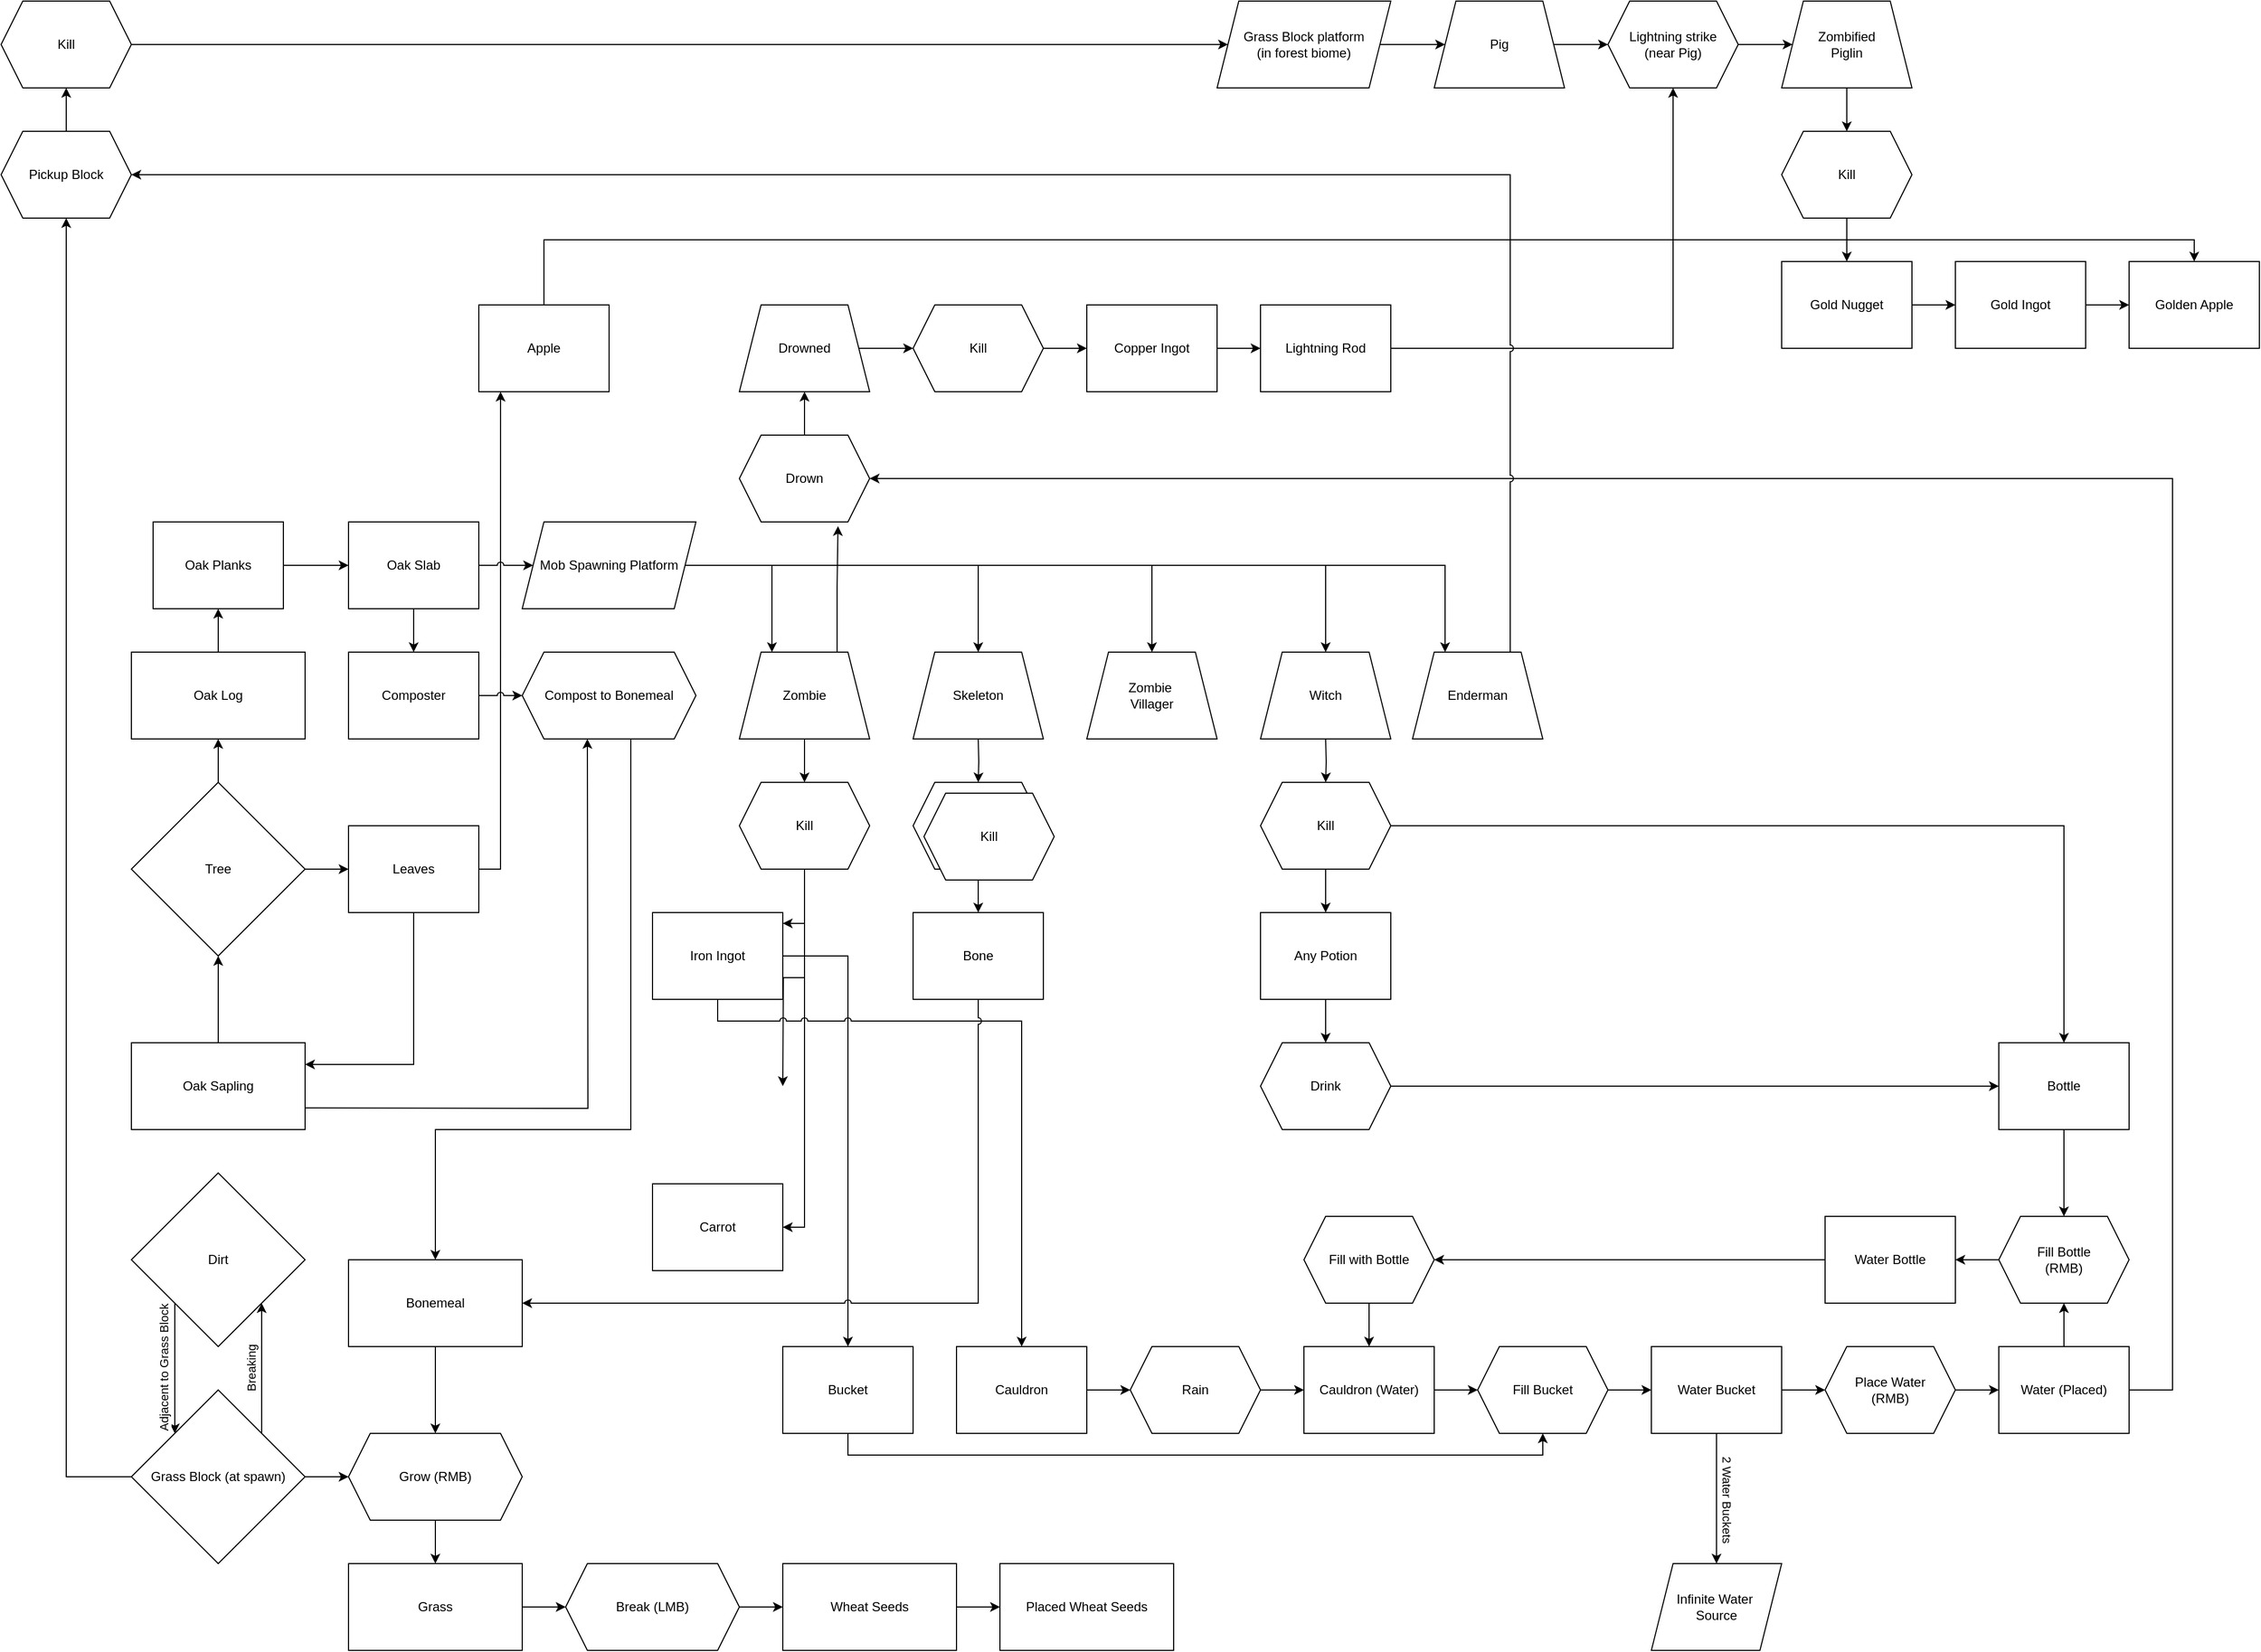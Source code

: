 <mxfile version="21.6.9" type="github">
  <diagram name="Page-1" id="3v3_eF956rP9R1qmj_aP">
    <mxGraphModel dx="2045" dy="1752" grid="1" gridSize="10" guides="1" tooltips="1" connect="1" arrows="1" fold="1" page="1" pageScale="1" pageWidth="850" pageHeight="1100" math="0" shadow="0">
      <root>
        <mxCell id="0" />
        <mxCell id="1" parent="0" />
        <mxCell id="5JplayVHaoEpiO4tG7-x-13" style="edgeStyle=orthogonalEdgeStyle;rounded=0;orthogonalLoop=1;jettySize=auto;html=1;exitX=1;exitY=0.5;exitDx=0;exitDy=0;entryX=0;entryY=0.5;entryDx=0;entryDy=0;" edge="1" parent="1" source="5JplayVHaoEpiO4tG7-x-1" target="5JplayVHaoEpiO4tG7-x-10">
          <mxGeometry relative="1" as="geometry" />
        </mxCell>
        <mxCell id="5JplayVHaoEpiO4tG7-x-17" value="" style="edgeStyle=orthogonalEdgeStyle;rounded=0;orthogonalLoop=1;jettySize=auto;html=1;" edge="1" parent="1" source="5JplayVHaoEpiO4tG7-x-1" target="5JplayVHaoEpiO4tG7-x-16">
          <mxGeometry relative="1" as="geometry" />
        </mxCell>
        <mxCell id="5JplayVHaoEpiO4tG7-x-1" value="Tree" style="rhombus;whiteSpace=wrap;html=1;" vertex="1" parent="1">
          <mxGeometry x="40" y="280" width="160" height="160" as="geometry" />
        </mxCell>
        <mxCell id="5JplayVHaoEpiO4tG7-x-33" style="edgeStyle=orthogonalEdgeStyle;rounded=0;orthogonalLoop=1;jettySize=auto;html=1;exitX=1;exitY=0;exitDx=0;exitDy=0;entryX=1;entryY=1;entryDx=0;entryDy=0;" edge="1" parent="1" source="5JplayVHaoEpiO4tG7-x-5" target="5JplayVHaoEpiO4tG7-x-6">
          <mxGeometry relative="1" as="geometry" />
        </mxCell>
        <mxCell id="5JplayVHaoEpiO4tG7-x-43" value="Breaking" style="edgeLabel;html=1;align=center;verticalAlign=middle;resizable=0;points=[];rotation=-90;" vertex="1" connectable="0" parent="5JplayVHaoEpiO4tG7-x-33">
          <mxGeometry x="-0.064" relative="1" as="geometry">
            <mxPoint x="-10" y="-4" as="offset" />
          </mxGeometry>
        </mxCell>
        <mxCell id="5JplayVHaoEpiO4tG7-x-47" style="edgeStyle=orthogonalEdgeStyle;rounded=0;orthogonalLoop=1;jettySize=auto;html=1;exitX=1;exitY=0.5;exitDx=0;exitDy=0;entryX=0;entryY=0.5;entryDx=0;entryDy=0;" edge="1" parent="1" source="5JplayVHaoEpiO4tG7-x-5" target="5JplayVHaoEpiO4tG7-x-46">
          <mxGeometry relative="1" as="geometry" />
        </mxCell>
        <mxCell id="5JplayVHaoEpiO4tG7-x-189" style="edgeStyle=orthogonalEdgeStyle;rounded=0;orthogonalLoop=1;jettySize=auto;html=1;exitX=0;exitY=0.5;exitDx=0;exitDy=0;entryX=0.5;entryY=1;entryDx=0;entryDy=0;" edge="1" parent="1" source="5JplayVHaoEpiO4tG7-x-5" target="5JplayVHaoEpiO4tG7-x-193">
          <mxGeometry relative="1" as="geometry">
            <mxPoint y="-240" as="targetPoint" />
          </mxGeometry>
        </mxCell>
        <mxCell id="5JplayVHaoEpiO4tG7-x-5" value="Grass Block (at spawn)" style="rhombus;whiteSpace=wrap;html=1;" vertex="1" parent="1">
          <mxGeometry x="40" y="840" width="160" height="160" as="geometry" />
        </mxCell>
        <mxCell id="5JplayVHaoEpiO4tG7-x-32" style="edgeStyle=orthogonalEdgeStyle;rounded=0;orthogonalLoop=1;jettySize=auto;html=1;exitX=0;exitY=1;exitDx=0;exitDy=0;entryX=0;entryY=0;entryDx=0;entryDy=0;" edge="1" parent="1" source="5JplayVHaoEpiO4tG7-x-6" target="5JplayVHaoEpiO4tG7-x-5">
          <mxGeometry relative="1" as="geometry" />
        </mxCell>
        <mxCell id="5JplayVHaoEpiO4tG7-x-45" value="&lt;div&gt;Adjacent to Grass Block&lt;/div&gt;" style="edgeLabel;html=1;align=center;verticalAlign=middle;resizable=0;points=[];rotation=-90;" vertex="1" connectable="0" parent="5JplayVHaoEpiO4tG7-x-32">
          <mxGeometry x="-0.172" y="2" relative="1" as="geometry">
            <mxPoint x="-12" y="10" as="offset" />
          </mxGeometry>
        </mxCell>
        <mxCell id="5JplayVHaoEpiO4tG7-x-6" value="&lt;div&gt;Dirt&lt;br&gt;&lt;/div&gt;" style="rhombus;whiteSpace=wrap;html=1;" vertex="1" parent="1">
          <mxGeometry x="40" y="640" width="160" height="160" as="geometry" />
        </mxCell>
        <mxCell id="5JplayVHaoEpiO4tG7-x-27" style="edgeStyle=orthogonalEdgeStyle;rounded=0;orthogonalLoop=1;jettySize=auto;html=1;exitX=0.5;exitY=1;exitDx=0;exitDy=0;entryX=1;entryY=0.25;entryDx=0;entryDy=0;" edge="1" parent="1" source="5JplayVHaoEpiO4tG7-x-10" target="5JplayVHaoEpiO4tG7-x-14">
          <mxGeometry relative="1" as="geometry" />
        </mxCell>
        <mxCell id="5JplayVHaoEpiO4tG7-x-219" style="edgeStyle=orthogonalEdgeStyle;rounded=0;orthogonalLoop=1;jettySize=auto;html=1;exitX=1;exitY=0.5;exitDx=0;exitDy=0;entryX=0.167;entryY=1;entryDx=0;entryDy=0;entryPerimeter=0;jumpStyle=arc;" edge="1" parent="1" source="5JplayVHaoEpiO4tG7-x-10" target="5JplayVHaoEpiO4tG7-x-221">
          <mxGeometry relative="1" as="geometry">
            <mxPoint x="381" y="-76" as="targetPoint" />
          </mxGeometry>
        </mxCell>
        <mxCell id="5JplayVHaoEpiO4tG7-x-10" value="Leaves" style="rounded=0;whiteSpace=wrap;html=1;" vertex="1" parent="1">
          <mxGeometry x="240" y="320" width="120" height="80" as="geometry" />
        </mxCell>
        <mxCell id="5JplayVHaoEpiO4tG7-x-15" style="edgeStyle=orthogonalEdgeStyle;rounded=0;orthogonalLoop=1;jettySize=auto;html=1;entryX=0.5;entryY=1;entryDx=0;entryDy=0;" edge="1" parent="1" source="5JplayVHaoEpiO4tG7-x-14" target="5JplayVHaoEpiO4tG7-x-1">
          <mxGeometry relative="1" as="geometry" />
        </mxCell>
        <mxCell id="5JplayVHaoEpiO4tG7-x-42" style="edgeStyle=orthogonalEdgeStyle;rounded=0;orthogonalLoop=1;jettySize=auto;html=1;exitX=1;exitY=0.75;exitDx=0;exitDy=0;" edge="1" parent="1">
          <mxGeometry relative="1" as="geometry">
            <mxPoint x="180" y="580" as="sourcePoint" />
            <mxPoint x="460" y="240.0" as="targetPoint" />
          </mxGeometry>
        </mxCell>
        <mxCell id="5JplayVHaoEpiO4tG7-x-14" value="&lt;div&gt;Oak Sapling&lt;/div&gt;" style="rounded=0;whiteSpace=wrap;html=1;" vertex="1" parent="1">
          <mxGeometry x="40" y="520" width="160" height="80" as="geometry" />
        </mxCell>
        <mxCell id="5JplayVHaoEpiO4tG7-x-21" value="" style="edgeStyle=orthogonalEdgeStyle;rounded=0;orthogonalLoop=1;jettySize=auto;html=1;" edge="1" parent="1" source="5JplayVHaoEpiO4tG7-x-16" target="5JplayVHaoEpiO4tG7-x-18">
          <mxGeometry relative="1" as="geometry" />
        </mxCell>
        <mxCell id="5JplayVHaoEpiO4tG7-x-16" value="Oak Log" style="rounded=0;whiteSpace=wrap;html=1;" vertex="1" parent="1">
          <mxGeometry x="40" y="160" width="160" height="80" as="geometry" />
        </mxCell>
        <mxCell id="5JplayVHaoEpiO4tG7-x-23" value="" style="edgeStyle=orthogonalEdgeStyle;rounded=0;orthogonalLoop=1;jettySize=auto;html=1;" edge="1" parent="1" source="5JplayVHaoEpiO4tG7-x-18" target="5JplayVHaoEpiO4tG7-x-22">
          <mxGeometry relative="1" as="geometry" />
        </mxCell>
        <mxCell id="5JplayVHaoEpiO4tG7-x-18" value="Oak Planks" style="rounded=0;whiteSpace=wrap;html=1;" vertex="1" parent="1">
          <mxGeometry x="60" y="40" width="120" height="80" as="geometry" />
        </mxCell>
        <mxCell id="5JplayVHaoEpiO4tG7-x-26" style="edgeStyle=orthogonalEdgeStyle;rounded=0;orthogonalLoop=1;jettySize=auto;html=1;exitX=0.5;exitY=1;exitDx=0;exitDy=0;entryX=0.5;entryY=0;entryDx=0;entryDy=0;" edge="1" parent="1" source="5JplayVHaoEpiO4tG7-x-22" target="5JplayVHaoEpiO4tG7-x-25">
          <mxGeometry relative="1" as="geometry" />
        </mxCell>
        <mxCell id="5JplayVHaoEpiO4tG7-x-60" style="edgeStyle=orthogonalEdgeStyle;rounded=0;orthogonalLoop=1;jettySize=auto;html=1;exitX=1;exitY=0.5;exitDx=0;exitDy=0;entryX=0;entryY=0.5;entryDx=0;entryDy=0;jumpStyle=arc;" edge="1" parent="1" source="5JplayVHaoEpiO4tG7-x-22" target="5JplayVHaoEpiO4tG7-x-59">
          <mxGeometry relative="1" as="geometry" />
        </mxCell>
        <mxCell id="5JplayVHaoEpiO4tG7-x-22" value="Oak Slab" style="rounded=0;whiteSpace=wrap;html=1;" vertex="1" parent="1">
          <mxGeometry x="240" y="40" width="120" height="80" as="geometry" />
        </mxCell>
        <mxCell id="5JplayVHaoEpiO4tG7-x-48" style="edgeStyle=orthogonalEdgeStyle;rounded=0;orthogonalLoop=1;jettySize=auto;html=1;exitX=1;exitY=0.5;exitDx=0;exitDy=0;entryX=0;entryY=0.5;entryDx=0;entryDy=0;jumpStyle=arc;" edge="1" parent="1" source="5JplayVHaoEpiO4tG7-x-25" target="5JplayVHaoEpiO4tG7-x-41">
          <mxGeometry relative="1" as="geometry" />
        </mxCell>
        <mxCell id="5JplayVHaoEpiO4tG7-x-25" value="Composter" style="rounded=0;whiteSpace=wrap;html=1;" vertex="1" parent="1">
          <mxGeometry x="240" y="160" width="120" height="80" as="geometry" />
        </mxCell>
        <mxCell id="5JplayVHaoEpiO4tG7-x-95" style="edgeStyle=orthogonalEdgeStyle;rounded=0;orthogonalLoop=1;jettySize=auto;html=1;exitX=0.625;exitY=1;exitDx=0;exitDy=0;" edge="1" parent="1" source="5JplayVHaoEpiO4tG7-x-41" target="5JplayVHaoEpiO4tG7-x-94">
          <mxGeometry relative="1" as="geometry">
            <Array as="points">
              <mxPoint x="500" y="600" />
              <mxPoint x="320" y="600" />
            </Array>
          </mxGeometry>
        </mxCell>
        <mxCell id="5JplayVHaoEpiO4tG7-x-41" value="Compost to Bonemeal" style="shape=hexagon;perimeter=hexagonPerimeter2;whiteSpace=wrap;html=1;fixedSize=1;" vertex="1" parent="1">
          <mxGeometry x="400" y="160" width="160" height="80" as="geometry" />
        </mxCell>
        <mxCell id="5JplayVHaoEpiO4tG7-x-51" style="edgeStyle=orthogonalEdgeStyle;rounded=0;orthogonalLoop=1;jettySize=auto;html=1;exitX=0.5;exitY=1;exitDx=0;exitDy=0;entryX=0.5;entryY=0;entryDx=0;entryDy=0;" edge="1" parent="1" source="5JplayVHaoEpiO4tG7-x-46" target="5JplayVHaoEpiO4tG7-x-50">
          <mxGeometry relative="1" as="geometry" />
        </mxCell>
        <mxCell id="5JplayVHaoEpiO4tG7-x-46" value="Grow (RMB)" style="shape=hexagon;perimeter=hexagonPerimeter2;whiteSpace=wrap;html=1;fixedSize=1;" vertex="1" parent="1">
          <mxGeometry x="240" y="880" width="160" height="80" as="geometry" />
        </mxCell>
        <mxCell id="5JplayVHaoEpiO4tG7-x-53" style="edgeStyle=orthogonalEdgeStyle;rounded=0;orthogonalLoop=1;jettySize=auto;html=1;exitX=1;exitY=0.5;exitDx=0;exitDy=0;entryX=0;entryY=0.5;entryDx=0;entryDy=0;" edge="1" parent="1" source="5JplayVHaoEpiO4tG7-x-50" target="5JplayVHaoEpiO4tG7-x-52">
          <mxGeometry relative="1" as="geometry" />
        </mxCell>
        <mxCell id="5JplayVHaoEpiO4tG7-x-50" value="Grass" style="rounded=0;whiteSpace=wrap;html=1;" vertex="1" parent="1">
          <mxGeometry x="240" y="1000" width="160" height="80" as="geometry" />
        </mxCell>
        <mxCell id="5JplayVHaoEpiO4tG7-x-58" style="edgeStyle=orthogonalEdgeStyle;rounded=0;orthogonalLoop=1;jettySize=auto;html=1;exitX=1;exitY=0.5;exitDx=0;exitDy=0;entryX=0;entryY=0.5;entryDx=0;entryDy=0;" edge="1" parent="1" source="5JplayVHaoEpiO4tG7-x-52" target="5JplayVHaoEpiO4tG7-x-57">
          <mxGeometry relative="1" as="geometry" />
        </mxCell>
        <mxCell id="5JplayVHaoEpiO4tG7-x-52" value="&lt;div&gt;Break (LMB)&lt;/div&gt;" style="shape=hexagon;perimeter=hexagonPerimeter2;whiteSpace=wrap;html=1;fixedSize=1;" vertex="1" parent="1">
          <mxGeometry x="440" y="1000" width="160" height="80" as="geometry" />
        </mxCell>
        <mxCell id="5JplayVHaoEpiO4tG7-x-67" value="" style="edgeStyle=orthogonalEdgeStyle;rounded=0;orthogonalLoop=1;jettySize=auto;html=1;" edge="1" parent="1" source="5JplayVHaoEpiO4tG7-x-57" target="5JplayVHaoEpiO4tG7-x-66">
          <mxGeometry relative="1" as="geometry" />
        </mxCell>
        <mxCell id="5JplayVHaoEpiO4tG7-x-57" value="Wheat Seeds" style="rounded=0;whiteSpace=wrap;html=1;" vertex="1" parent="1">
          <mxGeometry x="640" y="1000" width="160" height="80" as="geometry" />
        </mxCell>
        <mxCell id="5JplayVHaoEpiO4tG7-x-65" style="edgeStyle=orthogonalEdgeStyle;rounded=0;orthogonalLoop=1;jettySize=auto;html=1;exitX=1;exitY=0.5;exitDx=0;exitDy=0;entryX=0.5;entryY=0;entryDx=0;entryDy=0;" edge="1" parent="1" source="5JplayVHaoEpiO4tG7-x-59" target="5JplayVHaoEpiO4tG7-x-63">
          <mxGeometry relative="1" as="geometry" />
        </mxCell>
        <mxCell id="5JplayVHaoEpiO4tG7-x-80" style="edgeStyle=orthogonalEdgeStyle;rounded=0;orthogonalLoop=1;jettySize=auto;html=1;exitX=1;exitY=0.5;exitDx=0;exitDy=0;" edge="1" parent="1" source="5JplayVHaoEpiO4tG7-x-59" target="5JplayVHaoEpiO4tG7-x-77">
          <mxGeometry relative="1" as="geometry" />
        </mxCell>
        <mxCell id="5JplayVHaoEpiO4tG7-x-111" style="edgeStyle=orthogonalEdgeStyle;rounded=0;orthogonalLoop=1;jettySize=auto;html=1;exitX=1;exitY=0.5;exitDx=0;exitDy=0;entryX=0.5;entryY=0;entryDx=0;entryDy=0;" edge="1" parent="1" source="5JplayVHaoEpiO4tG7-x-59" target="5JplayVHaoEpiO4tG7-x-108">
          <mxGeometry relative="1" as="geometry" />
        </mxCell>
        <mxCell id="5JplayVHaoEpiO4tG7-x-169" style="edgeStyle=orthogonalEdgeStyle;rounded=0;orthogonalLoop=1;jettySize=auto;html=1;exitX=1;exitY=0.5;exitDx=0;exitDy=0;entryX=0.25;entryY=0;entryDx=0;entryDy=0;" edge="1" parent="1" source="5JplayVHaoEpiO4tG7-x-59" target="5JplayVHaoEpiO4tG7-x-62">
          <mxGeometry relative="1" as="geometry" />
        </mxCell>
        <mxCell id="5JplayVHaoEpiO4tG7-x-188" style="edgeStyle=orthogonalEdgeStyle;rounded=0;orthogonalLoop=1;jettySize=auto;html=1;exitX=1;exitY=0.5;exitDx=0;exitDy=0;entryX=0.25;entryY=0;entryDx=0;entryDy=0;" edge="1" parent="1" source="5JplayVHaoEpiO4tG7-x-59" target="5JplayVHaoEpiO4tG7-x-187">
          <mxGeometry relative="1" as="geometry" />
        </mxCell>
        <mxCell id="5JplayVHaoEpiO4tG7-x-59" value="Mob Spawning Platform" style="shape=parallelogram;perimeter=parallelogramPerimeter;whiteSpace=wrap;html=1;fixedSize=1;" vertex="1" parent="1">
          <mxGeometry x="400" y="40" width="160" height="80" as="geometry" />
        </mxCell>
        <mxCell id="5JplayVHaoEpiO4tG7-x-70" value="" style="edgeStyle=orthogonalEdgeStyle;rounded=0;orthogonalLoop=1;jettySize=auto;html=1;" edge="1" parent="1" source="5JplayVHaoEpiO4tG7-x-62" target="5JplayVHaoEpiO4tG7-x-68">
          <mxGeometry relative="1" as="geometry" />
        </mxCell>
        <mxCell id="5JplayVHaoEpiO4tG7-x-172" style="edgeStyle=orthogonalEdgeStyle;rounded=0;orthogonalLoop=1;jettySize=auto;html=1;exitX=0.75;exitY=0;exitDx=0;exitDy=0;entryX=0.757;entryY=1.048;entryDx=0;entryDy=0;entryPerimeter=0;" edge="1" parent="1" source="5JplayVHaoEpiO4tG7-x-62" target="5JplayVHaoEpiO4tG7-x-171">
          <mxGeometry relative="1" as="geometry" />
        </mxCell>
        <mxCell id="5JplayVHaoEpiO4tG7-x-62" value="Zombie" style="shape=trapezoid;perimeter=trapezoidPerimeter;whiteSpace=wrap;html=1;fixedSize=1;" vertex="1" parent="1">
          <mxGeometry x="600" y="160" width="120" height="80" as="geometry" />
        </mxCell>
        <mxCell id="5JplayVHaoEpiO4tG7-x-63" value="&lt;div&gt;Skeleton&lt;/div&gt;" style="shape=trapezoid;perimeter=trapezoidPerimeter;whiteSpace=wrap;html=1;fixedSize=1;" vertex="1" parent="1">
          <mxGeometry x="760" y="160" width="120" height="80" as="geometry" />
        </mxCell>
        <mxCell id="5JplayVHaoEpiO4tG7-x-66" value="Placed Wheat Seeds" style="rounded=0;whiteSpace=wrap;html=1;" vertex="1" parent="1">
          <mxGeometry x="840" y="1000" width="160" height="80" as="geometry" />
        </mxCell>
        <mxCell id="5JplayVHaoEpiO4tG7-x-86" style="edgeStyle=orthogonalEdgeStyle;rounded=0;orthogonalLoop=1;jettySize=auto;html=1;exitX=0.5;exitY=1;exitDx=0;exitDy=0;" edge="1" parent="1" source="5JplayVHaoEpiO4tG7-x-68">
          <mxGeometry relative="1" as="geometry">
            <mxPoint x="640" y="410" as="targetPoint" />
            <Array as="points">
              <mxPoint x="660" y="410" />
              <mxPoint x="640" y="410" />
            </Array>
          </mxGeometry>
        </mxCell>
        <mxCell id="5JplayVHaoEpiO4tG7-x-88" style="edgeStyle=orthogonalEdgeStyle;rounded=0;orthogonalLoop=1;jettySize=auto;html=1;exitX=0.5;exitY=1;exitDx=0;exitDy=0;entryX=1;entryY=0.5;entryDx=0;entryDy=0;" edge="1" parent="1" source="5JplayVHaoEpiO4tG7-x-68">
          <mxGeometry relative="1" as="geometry">
            <mxPoint x="640" y="560" as="targetPoint" />
          </mxGeometry>
        </mxCell>
        <mxCell id="5JplayVHaoEpiO4tG7-x-90" style="edgeStyle=orthogonalEdgeStyle;rounded=0;orthogonalLoop=1;jettySize=auto;html=1;exitX=0.5;exitY=1;exitDx=0;exitDy=0;entryX=1;entryY=0.5;entryDx=0;entryDy=0;" edge="1" parent="1" source="5JplayVHaoEpiO4tG7-x-68" target="5JplayVHaoEpiO4tG7-x-89">
          <mxGeometry relative="1" as="geometry" />
        </mxCell>
        <mxCell id="5JplayVHaoEpiO4tG7-x-68" value="Kill" style="shape=hexagon;perimeter=hexagonPerimeter2;whiteSpace=wrap;html=1;fixedSize=1;" vertex="1" parent="1">
          <mxGeometry x="600" y="280" width="120" height="80" as="geometry" />
        </mxCell>
        <mxCell id="5JplayVHaoEpiO4tG7-x-73" value="" style="edgeStyle=orthogonalEdgeStyle;rounded=0;orthogonalLoop=1;jettySize=auto;html=1;" edge="1" parent="1" target="5JplayVHaoEpiO4tG7-x-74">
          <mxGeometry relative="1" as="geometry">
            <mxPoint x="820" y="240" as="sourcePoint" />
          </mxGeometry>
        </mxCell>
        <mxCell id="5JplayVHaoEpiO4tG7-x-97" style="edgeStyle=orthogonalEdgeStyle;rounded=0;orthogonalLoop=1;jettySize=auto;html=1;exitX=0.5;exitY=1;exitDx=0;exitDy=0;entryX=0.5;entryY=0;entryDx=0;entryDy=0;" edge="1" parent="1" source="5JplayVHaoEpiO4tG7-x-74" target="5JplayVHaoEpiO4tG7-x-96">
          <mxGeometry relative="1" as="geometry" />
        </mxCell>
        <mxCell id="5JplayVHaoEpiO4tG7-x-74" value="Kill" style="shape=hexagon;perimeter=hexagonPerimeter2;whiteSpace=wrap;html=1;fixedSize=1;" vertex="1" parent="1">
          <mxGeometry x="760" y="280" width="120" height="80" as="geometry" />
        </mxCell>
        <mxCell id="5JplayVHaoEpiO4tG7-x-77" value="&lt;div&gt;Zombie&amp;nbsp;&lt;/div&gt;&lt;div&gt;Villager&lt;/div&gt;" style="shape=trapezoid;perimeter=trapezoidPerimeter;whiteSpace=wrap;html=1;fixedSize=1;" vertex="1" parent="1">
          <mxGeometry x="920" y="160" width="120" height="80" as="geometry" />
        </mxCell>
        <mxCell id="5JplayVHaoEpiO4tG7-x-123" style="edgeStyle=orthogonalEdgeStyle;rounded=0;orthogonalLoop=1;jettySize=auto;html=1;exitX=1;exitY=0.5;exitDx=0;exitDy=0;entryX=0.5;entryY=0;entryDx=0;entryDy=0;" edge="1" parent="1" source="5JplayVHaoEpiO4tG7-x-84" target="5JplayVHaoEpiO4tG7-x-100">
          <mxGeometry relative="1" as="geometry" />
        </mxCell>
        <mxCell id="5JplayVHaoEpiO4tG7-x-131" style="edgeStyle=orthogonalEdgeStyle;rounded=0;orthogonalLoop=1;jettySize=auto;html=1;exitX=0.5;exitY=1;exitDx=0;exitDy=0;jumpStyle=arc;" edge="1" parent="1" source="5JplayVHaoEpiO4tG7-x-84" target="5JplayVHaoEpiO4tG7-x-101">
          <mxGeometry relative="1" as="geometry">
            <Array as="points">
              <mxPoint x="580" y="500" />
              <mxPoint x="860" y="500" />
            </Array>
          </mxGeometry>
        </mxCell>
        <mxCell id="5JplayVHaoEpiO4tG7-x-84" value="Iron Ingot" style="rounded=0;whiteSpace=wrap;html=1;" vertex="1" parent="1">
          <mxGeometry x="520" y="400" width="120" height="80" as="geometry" />
        </mxCell>
        <mxCell id="5JplayVHaoEpiO4tG7-x-89" value="Carrot" style="rounded=0;whiteSpace=wrap;html=1;" vertex="1" parent="1">
          <mxGeometry x="520" y="650" width="120" height="80" as="geometry" />
        </mxCell>
        <mxCell id="5JplayVHaoEpiO4tG7-x-99" value="" style="edgeStyle=orthogonalEdgeStyle;rounded=0;orthogonalLoop=1;jettySize=auto;html=1;" edge="1" parent="1" source="5JplayVHaoEpiO4tG7-x-94" target="5JplayVHaoEpiO4tG7-x-46">
          <mxGeometry relative="1" as="geometry" />
        </mxCell>
        <mxCell id="5JplayVHaoEpiO4tG7-x-94" value="Bonemeal" style="rounded=0;whiteSpace=wrap;html=1;" vertex="1" parent="1">
          <mxGeometry x="240" y="720" width="160" height="80" as="geometry" />
        </mxCell>
        <mxCell id="5JplayVHaoEpiO4tG7-x-129" style="edgeStyle=orthogonalEdgeStyle;rounded=0;orthogonalLoop=1;jettySize=auto;html=1;exitX=0.5;exitY=1;exitDx=0;exitDy=0;entryX=1;entryY=0.5;entryDx=0;entryDy=0;jumpStyle=arc;" edge="1" parent="1" source="5JplayVHaoEpiO4tG7-x-96" target="5JplayVHaoEpiO4tG7-x-94">
          <mxGeometry relative="1" as="geometry" />
        </mxCell>
        <mxCell id="5JplayVHaoEpiO4tG7-x-96" value="Bone" style="rounded=0;whiteSpace=wrap;html=1;" vertex="1" parent="1">
          <mxGeometry x="760" y="400" width="120" height="80" as="geometry" />
        </mxCell>
        <mxCell id="5JplayVHaoEpiO4tG7-x-141" style="edgeStyle=orthogonalEdgeStyle;rounded=0;orthogonalLoop=1;jettySize=auto;html=1;exitX=0.5;exitY=1;exitDx=0;exitDy=0;entryX=0.5;entryY=1;entryDx=0;entryDy=0;" edge="1" parent="1" source="5JplayVHaoEpiO4tG7-x-100" target="5JplayVHaoEpiO4tG7-x-140">
          <mxGeometry relative="1" as="geometry" />
        </mxCell>
        <mxCell id="5JplayVHaoEpiO4tG7-x-100" value="Bucket" style="rounded=0;whiteSpace=wrap;html=1;" vertex="1" parent="1">
          <mxGeometry x="640" y="800" width="120" height="80" as="geometry" />
        </mxCell>
        <mxCell id="5JplayVHaoEpiO4tG7-x-133" style="edgeStyle=orthogonalEdgeStyle;rounded=0;orthogonalLoop=1;jettySize=auto;html=1;exitX=1;exitY=0.5;exitDx=0;exitDy=0;entryX=0;entryY=0.5;entryDx=0;entryDy=0;" edge="1" parent="1" source="5JplayVHaoEpiO4tG7-x-101" target="5JplayVHaoEpiO4tG7-x-132">
          <mxGeometry relative="1" as="geometry" />
        </mxCell>
        <mxCell id="5JplayVHaoEpiO4tG7-x-101" value="Cauldron" style="rounded=0;whiteSpace=wrap;html=1;" vertex="1" parent="1">
          <mxGeometry x="800" y="800" width="120" height="80" as="geometry" />
        </mxCell>
        <mxCell id="5JplayVHaoEpiO4tG7-x-108" value="Witch" style="shape=trapezoid;perimeter=trapezoidPerimeter;whiteSpace=wrap;html=1;fixedSize=1;" vertex="1" parent="1">
          <mxGeometry x="1080" y="160" width="120" height="80" as="geometry" />
        </mxCell>
        <mxCell id="5JplayVHaoEpiO4tG7-x-109" value="" style="edgeStyle=orthogonalEdgeStyle;rounded=0;orthogonalLoop=1;jettySize=auto;html=1;" edge="1" parent="1" target="5JplayVHaoEpiO4tG7-x-110">
          <mxGeometry relative="1" as="geometry">
            <mxPoint x="1140" y="240" as="sourcePoint" />
          </mxGeometry>
        </mxCell>
        <mxCell id="5JplayVHaoEpiO4tG7-x-116" value="" style="edgeStyle=orthogonalEdgeStyle;rounded=0;orthogonalLoop=1;jettySize=auto;html=1;" edge="1" parent="1" source="5JplayVHaoEpiO4tG7-x-110" target="5JplayVHaoEpiO4tG7-x-115">
          <mxGeometry relative="1" as="geometry" />
        </mxCell>
        <mxCell id="5JplayVHaoEpiO4tG7-x-117" style="edgeStyle=orthogonalEdgeStyle;rounded=0;orthogonalLoop=1;jettySize=auto;html=1;exitX=1;exitY=0.5;exitDx=0;exitDy=0;entryX=0.5;entryY=0;entryDx=0;entryDy=0;" edge="1" parent="1" source="5JplayVHaoEpiO4tG7-x-110" target="5JplayVHaoEpiO4tG7-x-112">
          <mxGeometry relative="1" as="geometry" />
        </mxCell>
        <mxCell id="5JplayVHaoEpiO4tG7-x-110" value="Kill" style="shape=hexagon;perimeter=hexagonPerimeter2;whiteSpace=wrap;html=1;fixedSize=1;" vertex="1" parent="1">
          <mxGeometry x="1080" y="280" width="120" height="80" as="geometry" />
        </mxCell>
        <mxCell id="5JplayVHaoEpiO4tG7-x-155" style="edgeStyle=orthogonalEdgeStyle;rounded=0;orthogonalLoop=1;jettySize=auto;html=1;exitX=0.5;exitY=1;exitDx=0;exitDy=0;entryX=0.5;entryY=0;entryDx=0;entryDy=0;" edge="1" parent="1" source="5JplayVHaoEpiO4tG7-x-112" target="5JplayVHaoEpiO4tG7-x-154">
          <mxGeometry relative="1" as="geometry" />
        </mxCell>
        <mxCell id="5JplayVHaoEpiO4tG7-x-112" value="Bottle" style="rounded=0;whiteSpace=wrap;html=1;" vertex="1" parent="1">
          <mxGeometry x="1760" y="520" width="120" height="80" as="geometry" />
        </mxCell>
        <mxCell id="5JplayVHaoEpiO4tG7-x-119" value="" style="edgeStyle=orthogonalEdgeStyle;rounded=0;orthogonalLoop=1;jettySize=auto;html=1;" edge="1" parent="1" source="5JplayVHaoEpiO4tG7-x-115">
          <mxGeometry relative="1" as="geometry">
            <mxPoint x="1140" y="520" as="targetPoint" />
          </mxGeometry>
        </mxCell>
        <mxCell id="5JplayVHaoEpiO4tG7-x-115" value="Any Potion" style="rounded=0;whiteSpace=wrap;html=1;" vertex="1" parent="1">
          <mxGeometry x="1080" y="400" width="120" height="80" as="geometry" />
        </mxCell>
        <mxCell id="5JplayVHaoEpiO4tG7-x-136" style="edgeStyle=orthogonalEdgeStyle;rounded=0;orthogonalLoop=1;jettySize=auto;html=1;exitX=1;exitY=0.5;exitDx=0;exitDy=0;" edge="1" parent="1" source="5JplayVHaoEpiO4tG7-x-121" target="5JplayVHaoEpiO4tG7-x-112">
          <mxGeometry relative="1" as="geometry" />
        </mxCell>
        <mxCell id="5JplayVHaoEpiO4tG7-x-121" value="Drink" style="shape=hexagon;perimeter=hexagonPerimeter2;whiteSpace=wrap;html=1;fixedSize=1;" vertex="1" parent="1">
          <mxGeometry x="1080" y="520" width="120" height="80" as="geometry" />
        </mxCell>
        <mxCell id="5JplayVHaoEpiO4tG7-x-135" style="edgeStyle=orthogonalEdgeStyle;rounded=0;orthogonalLoop=1;jettySize=auto;html=1;exitX=1;exitY=0.5;exitDx=0;exitDy=0;entryX=0;entryY=0.5;entryDx=0;entryDy=0;" edge="1" parent="1" source="5JplayVHaoEpiO4tG7-x-132" target="5JplayVHaoEpiO4tG7-x-134">
          <mxGeometry relative="1" as="geometry" />
        </mxCell>
        <mxCell id="5JplayVHaoEpiO4tG7-x-132" value="Rain" style="shape=hexagon;perimeter=hexagonPerimeter2;whiteSpace=wrap;html=1;fixedSize=1;" vertex="1" parent="1">
          <mxGeometry x="960" y="800" width="120" height="80" as="geometry" />
        </mxCell>
        <mxCell id="5JplayVHaoEpiO4tG7-x-142" value="" style="edgeStyle=orthogonalEdgeStyle;rounded=0;orthogonalLoop=1;jettySize=auto;html=1;" edge="1" parent="1" source="5JplayVHaoEpiO4tG7-x-134" target="5JplayVHaoEpiO4tG7-x-140">
          <mxGeometry relative="1" as="geometry" />
        </mxCell>
        <mxCell id="5JplayVHaoEpiO4tG7-x-134" value="Cauldron (Water)" style="rounded=0;whiteSpace=wrap;html=1;" vertex="1" parent="1">
          <mxGeometry x="1120" y="800" width="120" height="80" as="geometry" />
        </mxCell>
        <mxCell id="5JplayVHaoEpiO4tG7-x-148" style="edgeStyle=orthogonalEdgeStyle;rounded=0;orthogonalLoop=1;jettySize=auto;html=1;exitX=1;exitY=0.5;exitDx=0;exitDy=0;entryX=0;entryY=0.5;entryDx=0;entryDy=0;" edge="1" parent="1" source="5JplayVHaoEpiO4tG7-x-140" target="5JplayVHaoEpiO4tG7-x-146">
          <mxGeometry relative="1" as="geometry" />
        </mxCell>
        <mxCell id="5JplayVHaoEpiO4tG7-x-140" value="Fill Bucket" style="shape=hexagon;perimeter=hexagonPerimeter2;whiteSpace=wrap;html=1;fixedSize=1;" vertex="1" parent="1">
          <mxGeometry x="1280" y="800" width="120" height="80" as="geometry" />
        </mxCell>
        <mxCell id="5JplayVHaoEpiO4tG7-x-150" value="" style="edgeStyle=orthogonalEdgeStyle;rounded=0;orthogonalLoop=1;jettySize=auto;html=1;" edge="1" parent="1" source="5JplayVHaoEpiO4tG7-x-146" target="5JplayVHaoEpiO4tG7-x-149">
          <mxGeometry relative="1" as="geometry" />
        </mxCell>
        <mxCell id="5JplayVHaoEpiO4tG7-x-166" style="edgeStyle=orthogonalEdgeStyle;rounded=0;orthogonalLoop=1;jettySize=auto;html=1;exitX=0.5;exitY=1;exitDx=0;exitDy=0;" edge="1" parent="1" source="5JplayVHaoEpiO4tG7-x-146" target="5JplayVHaoEpiO4tG7-x-165">
          <mxGeometry relative="1" as="geometry" />
        </mxCell>
        <mxCell id="5JplayVHaoEpiO4tG7-x-167" value="2 Water Buckets" style="edgeLabel;html=1;align=center;verticalAlign=middle;resizable=0;points=[];rotation=90;" vertex="1" connectable="0" parent="5JplayVHaoEpiO4tG7-x-166">
          <mxGeometry x="0.121" y="-2" relative="1" as="geometry">
            <mxPoint x="12" y="-7" as="offset" />
          </mxGeometry>
        </mxCell>
        <mxCell id="5JplayVHaoEpiO4tG7-x-146" value="Water Bucket" style="rounded=0;whiteSpace=wrap;html=1;" vertex="1" parent="1">
          <mxGeometry x="1440" y="800" width="120" height="80" as="geometry" />
        </mxCell>
        <mxCell id="5JplayVHaoEpiO4tG7-x-153" style="edgeStyle=orthogonalEdgeStyle;rounded=0;orthogonalLoop=1;jettySize=auto;html=1;exitX=1;exitY=0.5;exitDx=0;exitDy=0;entryX=0;entryY=0.5;entryDx=0;entryDy=0;" edge="1" parent="1" source="5JplayVHaoEpiO4tG7-x-149" target="5JplayVHaoEpiO4tG7-x-152">
          <mxGeometry relative="1" as="geometry" />
        </mxCell>
        <mxCell id="5JplayVHaoEpiO4tG7-x-149" value="Place Water&lt;br&gt;(RMB)" style="shape=hexagon;perimeter=hexagonPerimeter2;whiteSpace=wrap;html=1;fixedSize=1;" vertex="1" parent="1">
          <mxGeometry x="1600" y="800" width="120" height="80" as="geometry" />
        </mxCell>
        <mxCell id="5JplayVHaoEpiO4tG7-x-156" style="edgeStyle=orthogonalEdgeStyle;rounded=0;orthogonalLoop=1;jettySize=auto;html=1;exitX=0.5;exitY=0;exitDx=0;exitDy=0;entryX=0.5;entryY=1;entryDx=0;entryDy=0;" edge="1" parent="1" source="5JplayVHaoEpiO4tG7-x-152" target="5JplayVHaoEpiO4tG7-x-154">
          <mxGeometry relative="1" as="geometry" />
        </mxCell>
        <mxCell id="5JplayVHaoEpiO4tG7-x-173" style="edgeStyle=orthogonalEdgeStyle;rounded=0;orthogonalLoop=1;jettySize=auto;html=1;exitX=1;exitY=0.5;exitDx=0;exitDy=0;entryX=1;entryY=0.5;entryDx=0;entryDy=0;" edge="1" parent="1" source="5JplayVHaoEpiO4tG7-x-152" target="5JplayVHaoEpiO4tG7-x-171">
          <mxGeometry relative="1" as="geometry">
            <mxPoint x="930" y="-70" as="targetPoint" />
            <Array as="points">
              <mxPoint x="1920" y="840" />
              <mxPoint x="1920" />
            </Array>
          </mxGeometry>
        </mxCell>
        <mxCell id="5JplayVHaoEpiO4tG7-x-152" value="Water (Placed)" style="rounded=0;whiteSpace=wrap;html=1;" vertex="1" parent="1">
          <mxGeometry x="1760" y="800" width="120" height="80" as="geometry" />
        </mxCell>
        <mxCell id="5JplayVHaoEpiO4tG7-x-160" value="" style="edgeStyle=orthogonalEdgeStyle;rounded=0;orthogonalLoop=1;jettySize=auto;html=1;" edge="1" parent="1" source="5JplayVHaoEpiO4tG7-x-154" target="5JplayVHaoEpiO4tG7-x-159">
          <mxGeometry relative="1" as="geometry" />
        </mxCell>
        <mxCell id="5JplayVHaoEpiO4tG7-x-154" value="&lt;div&gt;Fill Bottle &lt;br&gt;&lt;/div&gt;&lt;div&gt;(RMB)&lt;br&gt;&lt;/div&gt;" style="shape=hexagon;perimeter=hexagonPerimeter2;whiteSpace=wrap;html=1;fixedSize=1;" vertex="1" parent="1">
          <mxGeometry x="1760" y="680" width="120" height="80" as="geometry" />
        </mxCell>
        <mxCell id="5JplayVHaoEpiO4tG7-x-162" style="edgeStyle=orthogonalEdgeStyle;rounded=0;orthogonalLoop=1;jettySize=auto;html=1;exitX=0;exitY=0.5;exitDx=0;exitDy=0;entryX=1;entryY=0.5;entryDx=0;entryDy=0;" edge="1" parent="1" source="5JplayVHaoEpiO4tG7-x-159" target="5JplayVHaoEpiO4tG7-x-161">
          <mxGeometry relative="1" as="geometry" />
        </mxCell>
        <mxCell id="5JplayVHaoEpiO4tG7-x-159" value="Water Bottle" style="rounded=0;whiteSpace=wrap;html=1;" vertex="1" parent="1">
          <mxGeometry x="1600" y="680" width="120" height="80" as="geometry" />
        </mxCell>
        <mxCell id="5JplayVHaoEpiO4tG7-x-163" style="edgeStyle=orthogonalEdgeStyle;rounded=0;orthogonalLoop=1;jettySize=auto;html=1;exitX=0.5;exitY=1;exitDx=0;exitDy=0;entryX=0.5;entryY=0;entryDx=0;entryDy=0;" edge="1" parent="1" source="5JplayVHaoEpiO4tG7-x-161" target="5JplayVHaoEpiO4tG7-x-134">
          <mxGeometry relative="1" as="geometry" />
        </mxCell>
        <mxCell id="5JplayVHaoEpiO4tG7-x-161" value="Fill with Bottle" style="shape=hexagon;perimeter=hexagonPerimeter2;whiteSpace=wrap;html=1;fixedSize=1;" vertex="1" parent="1">
          <mxGeometry x="1120" y="680" width="120" height="80" as="geometry" />
        </mxCell>
        <mxCell id="5JplayVHaoEpiO4tG7-x-165" value="&lt;div&gt;Infinite Water&amp;nbsp;&lt;/div&gt;&lt;div&gt;Source&lt;/div&gt;" style="shape=parallelogram;perimeter=parallelogramPerimeter;whiteSpace=wrap;html=1;fixedSize=1;" vertex="1" parent="1">
          <mxGeometry x="1440" y="1000" width="120" height="80" as="geometry" />
        </mxCell>
        <mxCell id="5JplayVHaoEpiO4tG7-x-177" style="edgeStyle=orthogonalEdgeStyle;rounded=0;orthogonalLoop=1;jettySize=auto;html=1;exitX=0.5;exitY=0;exitDx=0;exitDy=0;entryX=0.5;entryY=1;entryDx=0;entryDy=0;" edge="1" parent="1" source="5JplayVHaoEpiO4tG7-x-171" target="5JplayVHaoEpiO4tG7-x-176">
          <mxGeometry relative="1" as="geometry" />
        </mxCell>
        <mxCell id="5JplayVHaoEpiO4tG7-x-171" value="&lt;div&gt;Drown&lt;/div&gt;" style="shape=hexagon;perimeter=hexagonPerimeter2;whiteSpace=wrap;html=1;fixedSize=1;" vertex="1" parent="1">
          <mxGeometry x="600" y="-40" width="120" height="80" as="geometry" />
        </mxCell>
        <mxCell id="5JplayVHaoEpiO4tG7-x-180" style="edgeStyle=orthogonalEdgeStyle;rounded=0;orthogonalLoop=1;jettySize=auto;html=1;exitX=1;exitY=0.5;exitDx=0;exitDy=0;entryX=0;entryY=0.5;entryDx=0;entryDy=0;" edge="1" parent="1" source="5JplayVHaoEpiO4tG7-x-176" target="5JplayVHaoEpiO4tG7-x-179">
          <mxGeometry relative="1" as="geometry" />
        </mxCell>
        <mxCell id="5JplayVHaoEpiO4tG7-x-176" value="Drowned" style="shape=trapezoid;perimeter=trapezoidPerimeter;whiteSpace=wrap;html=1;fixedSize=1;" vertex="1" parent="1">
          <mxGeometry x="600" y="-160" width="120" height="80" as="geometry" />
        </mxCell>
        <mxCell id="5JplayVHaoEpiO4tG7-x-183" style="edgeStyle=orthogonalEdgeStyle;rounded=0;orthogonalLoop=1;jettySize=auto;html=1;exitX=1;exitY=0.5;exitDx=0;exitDy=0;entryX=0;entryY=0.5;entryDx=0;entryDy=0;" edge="1" parent="1" source="5JplayVHaoEpiO4tG7-x-179" target="5JplayVHaoEpiO4tG7-x-182">
          <mxGeometry relative="1" as="geometry" />
        </mxCell>
        <mxCell id="5JplayVHaoEpiO4tG7-x-179" value="Kill" style="shape=hexagon;perimeter=hexagonPerimeter2;whiteSpace=wrap;html=1;fixedSize=1;" vertex="1" parent="1">
          <mxGeometry x="760" y="-160" width="120" height="80" as="geometry" />
        </mxCell>
        <mxCell id="5JplayVHaoEpiO4tG7-x-185" value="" style="edgeStyle=orthogonalEdgeStyle;rounded=0;orthogonalLoop=1;jettySize=auto;html=1;" edge="1" parent="1" source="5JplayVHaoEpiO4tG7-x-182" target="5JplayVHaoEpiO4tG7-x-184">
          <mxGeometry relative="1" as="geometry" />
        </mxCell>
        <mxCell id="5JplayVHaoEpiO4tG7-x-182" value="Copper Ingot" style="rounded=0;whiteSpace=wrap;html=1;" vertex="1" parent="1">
          <mxGeometry x="920" y="-160" width="120" height="80" as="geometry" />
        </mxCell>
        <mxCell id="5JplayVHaoEpiO4tG7-x-205" style="edgeStyle=orthogonalEdgeStyle;rounded=0;orthogonalLoop=1;jettySize=auto;html=1;exitX=1;exitY=0.5;exitDx=0;exitDy=0;entryX=0.5;entryY=1;entryDx=0;entryDy=0;jumpStyle=arc;" edge="1" parent="1" source="5JplayVHaoEpiO4tG7-x-184" target="5JplayVHaoEpiO4tG7-x-204">
          <mxGeometry relative="1" as="geometry" />
        </mxCell>
        <mxCell id="5JplayVHaoEpiO4tG7-x-184" value="Lightning Rod" style="rounded=0;whiteSpace=wrap;html=1;" vertex="1" parent="1">
          <mxGeometry x="1080" y="-160" width="120" height="80" as="geometry" />
        </mxCell>
        <mxCell id="5JplayVHaoEpiO4tG7-x-191" style="edgeStyle=orthogonalEdgeStyle;rounded=0;orthogonalLoop=1;jettySize=auto;html=1;exitX=0.75;exitY=0;exitDx=0;exitDy=0;jumpStyle=arc;" edge="1" parent="1" source="5JplayVHaoEpiO4tG7-x-187">
          <mxGeometry relative="1" as="geometry">
            <mxPoint x="40" y="-280" as="targetPoint" />
            <Array as="points">
              <mxPoint x="1310" y="-280" />
            </Array>
          </mxGeometry>
        </mxCell>
        <mxCell id="5JplayVHaoEpiO4tG7-x-187" value="Enderman" style="shape=trapezoid;perimeter=trapezoidPerimeter;whiteSpace=wrap;html=1;fixedSize=1;" vertex="1" parent="1">
          <mxGeometry x="1220" y="160" width="120" height="80" as="geometry" />
        </mxCell>
        <mxCell id="5JplayVHaoEpiO4tG7-x-196" style="edgeStyle=orthogonalEdgeStyle;rounded=0;orthogonalLoop=1;jettySize=auto;html=1;exitX=0.5;exitY=0;exitDx=0;exitDy=0;entryX=0.5;entryY=1;entryDx=0;entryDy=0;" edge="1" parent="1" source="5JplayVHaoEpiO4tG7-x-193" target="5JplayVHaoEpiO4tG7-x-195">
          <mxGeometry relative="1" as="geometry" />
        </mxCell>
        <mxCell id="5JplayVHaoEpiO4tG7-x-193" value="Pickup Block" style="shape=hexagon;perimeter=hexagonPerimeter2;whiteSpace=wrap;html=1;fixedSize=1;" vertex="1" parent="1">
          <mxGeometry x="-80" y="-320" width="120" height="80" as="geometry" />
        </mxCell>
        <mxCell id="5JplayVHaoEpiO4tG7-x-199" style="edgeStyle=orthogonalEdgeStyle;rounded=0;orthogonalLoop=1;jettySize=auto;html=1;exitX=1;exitY=0.5;exitDx=0;exitDy=0;entryX=0;entryY=0.5;entryDx=0;entryDy=0;" edge="1" parent="1" source="5JplayVHaoEpiO4tG7-x-195" target="5JplayVHaoEpiO4tG7-x-198">
          <mxGeometry relative="1" as="geometry" />
        </mxCell>
        <mxCell id="5JplayVHaoEpiO4tG7-x-195" value="Kill" style="shape=hexagon;perimeter=hexagonPerimeter2;whiteSpace=wrap;html=1;fixedSize=1;" vertex="1" parent="1">
          <mxGeometry x="-80" y="-440" width="120" height="80" as="geometry" />
        </mxCell>
        <mxCell id="5JplayVHaoEpiO4tG7-x-202" style="edgeStyle=orthogonalEdgeStyle;rounded=0;orthogonalLoop=1;jettySize=auto;html=1;exitX=1;exitY=0.5;exitDx=0;exitDy=0;entryX=0;entryY=0.5;entryDx=0;entryDy=0;" edge="1" parent="1" source="5JplayVHaoEpiO4tG7-x-198" target="5JplayVHaoEpiO4tG7-x-201">
          <mxGeometry relative="1" as="geometry" />
        </mxCell>
        <mxCell id="5JplayVHaoEpiO4tG7-x-198" value="&lt;div&gt;Grass Block platform&lt;/div&gt;&lt;div&gt;(in forest biome)&lt;br&gt;&lt;/div&gt;" style="shape=parallelogram;perimeter=parallelogramPerimeter;whiteSpace=wrap;html=1;fixedSize=1;" vertex="1" parent="1">
          <mxGeometry x="1040" y="-440" width="160" height="80" as="geometry" />
        </mxCell>
        <mxCell id="5JplayVHaoEpiO4tG7-x-206" style="edgeStyle=orthogonalEdgeStyle;rounded=0;orthogonalLoop=1;jettySize=auto;html=1;exitX=1;exitY=0.5;exitDx=0;exitDy=0;entryX=0;entryY=0.5;entryDx=0;entryDy=0;" edge="1" parent="1" source="5JplayVHaoEpiO4tG7-x-201" target="5JplayVHaoEpiO4tG7-x-204">
          <mxGeometry relative="1" as="geometry" />
        </mxCell>
        <mxCell id="5JplayVHaoEpiO4tG7-x-201" value="Pig" style="shape=trapezoid;perimeter=trapezoidPerimeter;whiteSpace=wrap;html=1;fixedSize=1;" vertex="1" parent="1">
          <mxGeometry x="1240" y="-440" width="120" height="80" as="geometry" />
        </mxCell>
        <mxCell id="5JplayVHaoEpiO4tG7-x-208" style="edgeStyle=orthogonalEdgeStyle;rounded=0;orthogonalLoop=1;jettySize=auto;html=1;exitX=1;exitY=0.5;exitDx=0;exitDy=0;entryX=0;entryY=0.5;entryDx=0;entryDy=0;" edge="1" parent="1" source="5JplayVHaoEpiO4tG7-x-204" target="5JplayVHaoEpiO4tG7-x-207">
          <mxGeometry relative="1" as="geometry" />
        </mxCell>
        <mxCell id="5JplayVHaoEpiO4tG7-x-204" value="&lt;div&gt;Lightning strike&lt;/div&gt;&lt;div&gt;(near Pig)&lt;br&gt;&lt;/div&gt;" style="shape=hexagon;perimeter=hexagonPerimeter2;whiteSpace=wrap;html=1;fixedSize=1;" vertex="1" parent="1">
          <mxGeometry x="1400" y="-440" width="120" height="80" as="geometry" />
        </mxCell>
        <mxCell id="5JplayVHaoEpiO4tG7-x-212" style="edgeStyle=orthogonalEdgeStyle;rounded=0;orthogonalLoop=1;jettySize=auto;html=1;exitX=0.5;exitY=1;exitDx=0;exitDy=0;" edge="1" parent="1" source="5JplayVHaoEpiO4tG7-x-207" target="5JplayVHaoEpiO4tG7-x-211">
          <mxGeometry relative="1" as="geometry" />
        </mxCell>
        <mxCell id="5JplayVHaoEpiO4tG7-x-207" value="&lt;div&gt;Zombified&lt;/div&gt;&lt;div&gt;Piglin&lt;br&gt;&lt;/div&gt;" style="shape=trapezoid;perimeter=trapezoidPerimeter;whiteSpace=wrap;html=1;fixedSize=1;" vertex="1" parent="1">
          <mxGeometry x="1560" y="-440" width="120" height="80" as="geometry" />
        </mxCell>
        <mxCell id="5JplayVHaoEpiO4tG7-x-209" value="Kill" style="shape=hexagon;perimeter=hexagonPerimeter2;whiteSpace=wrap;html=1;fixedSize=1;" vertex="1" parent="1">
          <mxGeometry x="770" y="290" width="120" height="80" as="geometry" />
        </mxCell>
        <mxCell id="5JplayVHaoEpiO4tG7-x-215" style="edgeStyle=orthogonalEdgeStyle;rounded=0;orthogonalLoop=1;jettySize=auto;html=1;exitX=0.5;exitY=1;exitDx=0;exitDy=0;entryX=0.5;entryY=0;entryDx=0;entryDy=0;" edge="1" parent="1" source="5JplayVHaoEpiO4tG7-x-211" target="5JplayVHaoEpiO4tG7-x-214">
          <mxGeometry relative="1" as="geometry" />
        </mxCell>
        <mxCell id="5JplayVHaoEpiO4tG7-x-211" value="Kill" style="shape=hexagon;perimeter=hexagonPerimeter2;whiteSpace=wrap;html=1;fixedSize=1;" vertex="1" parent="1">
          <mxGeometry x="1560" y="-320" width="120" height="80" as="geometry" />
        </mxCell>
        <mxCell id="5JplayVHaoEpiO4tG7-x-218" style="edgeStyle=orthogonalEdgeStyle;rounded=0;orthogonalLoop=1;jettySize=auto;html=1;exitX=1;exitY=0.5;exitDx=0;exitDy=0;entryX=0;entryY=0.5;entryDx=0;entryDy=0;" edge="1" parent="1" source="5JplayVHaoEpiO4tG7-x-214" target="5JplayVHaoEpiO4tG7-x-217">
          <mxGeometry relative="1" as="geometry" />
        </mxCell>
        <mxCell id="5JplayVHaoEpiO4tG7-x-214" value="Gold Nugget" style="rounded=0;whiteSpace=wrap;html=1;" vertex="1" parent="1">
          <mxGeometry x="1560" y="-200" width="120" height="80" as="geometry" />
        </mxCell>
        <mxCell id="5JplayVHaoEpiO4tG7-x-224" style="edgeStyle=orthogonalEdgeStyle;rounded=0;orthogonalLoop=1;jettySize=auto;html=1;exitX=1;exitY=0.5;exitDx=0;exitDy=0;entryX=0;entryY=0.5;entryDx=0;entryDy=0;" edge="1" parent="1" source="5JplayVHaoEpiO4tG7-x-217" target="5JplayVHaoEpiO4tG7-x-223">
          <mxGeometry relative="1" as="geometry" />
        </mxCell>
        <mxCell id="5JplayVHaoEpiO4tG7-x-217" value="Gold Ingot" style="rounded=0;whiteSpace=wrap;html=1;" vertex="1" parent="1">
          <mxGeometry x="1720" y="-200" width="120" height="80" as="geometry" />
        </mxCell>
        <mxCell id="5JplayVHaoEpiO4tG7-x-225" style="edgeStyle=orthogonalEdgeStyle;rounded=0;orthogonalLoop=1;jettySize=auto;html=1;exitX=0.5;exitY=0;exitDx=0;exitDy=0;entryX=0.5;entryY=0;entryDx=0;entryDy=0;" edge="1" parent="1" source="5JplayVHaoEpiO4tG7-x-221" target="5JplayVHaoEpiO4tG7-x-223">
          <mxGeometry relative="1" as="geometry">
            <mxPoint x="1420" y="-230" as="targetPoint" />
          </mxGeometry>
        </mxCell>
        <mxCell id="5JplayVHaoEpiO4tG7-x-221" value="Apple" style="rounded=0;whiteSpace=wrap;html=1;" vertex="1" parent="1">
          <mxGeometry x="360" y="-160" width="120" height="80" as="geometry" />
        </mxCell>
        <mxCell id="5JplayVHaoEpiO4tG7-x-223" value="Golden Apple" style="rounded=0;whiteSpace=wrap;html=1;" vertex="1" parent="1">
          <mxGeometry x="1880" y="-200" width="120" height="80" as="geometry" />
        </mxCell>
      </root>
    </mxGraphModel>
  </diagram>
</mxfile>

